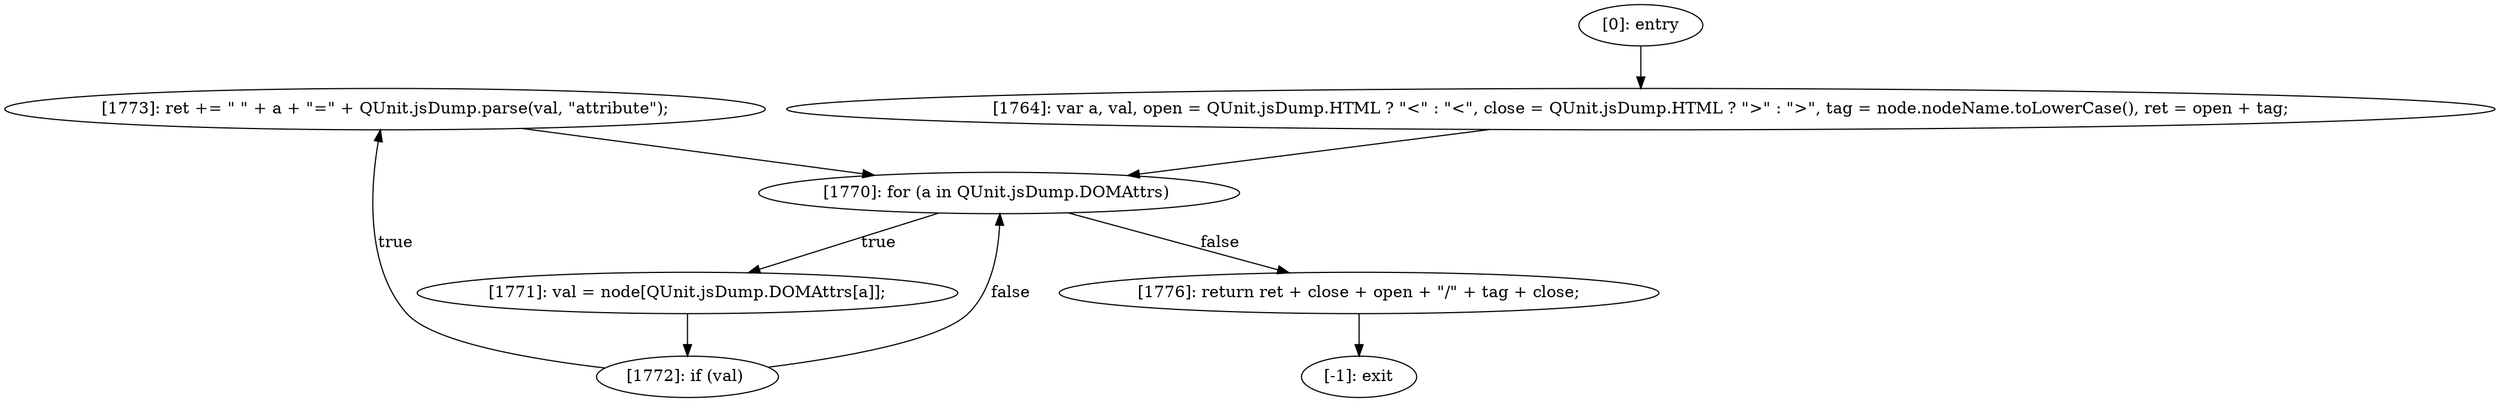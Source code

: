 digraph {
"0" [label="[1773]: ret += \" \" + a + \"=\" + QUnit.jsDump.parse(val, \"attribute\");\n"] 
"1" [label="[1770]: for (a in QUnit.jsDump.DOMAttrs) "] 
"2" [label="[1772]: if (val) "] 
"3" [label="[1776]: return ret + close + open + \"/\" + tag + close;\n"] 
"4" [label="[1764]: var a, val, open = QUnit.jsDump.HTML ? \"&lt;\" : \"<\", close = QUnit.jsDump.HTML ? \"&gt;\" : \">\", tag = node.nodeName.toLowerCase(), ret = open + tag;\n"] 
"5" [label="[1771]: val = node[QUnit.jsDump.DOMAttrs[a]];\n"] 
"6" [label="[-1]: exit"] 
"7" [label="[0]: entry"] 
"0" -> "1" [label=""] 
"1" -> "3" [label="false"] 
"1" -> "5" [label="true"] 
"2" -> "0" [label="true"] 
"2" -> "1" [label="false"] 
"3" -> "6" [label=""] 
"4" -> "1" [label=""] 
"5" -> "2" [label=""] 
"7" -> "4" [label=""] 
}
